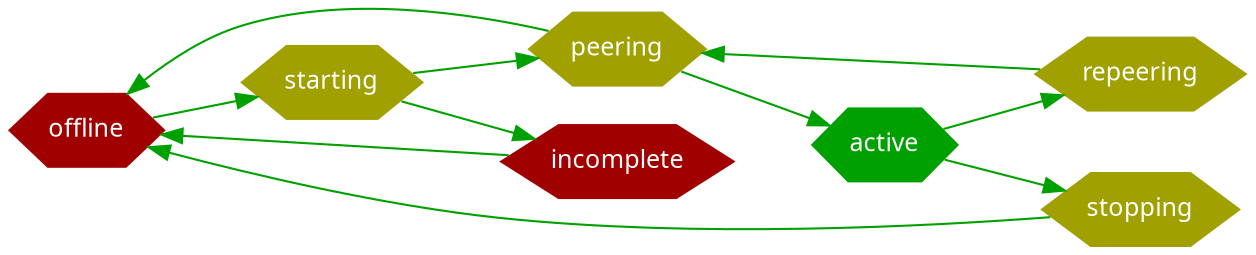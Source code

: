 digraph G {
    rankdir=LR;
    bgcolor=transparent;
    edge [color="#00A000"];
    node [shape=hexagon, fillcolor="#A0A000", fontcolor=white, fontname="sans-serif", fontsize=12, style=filled, penwidth=0];
    offline -> starting -> peering -> offline;
    stopping -> offline;
    starting -> incomplete -> offline;
    active -> repeering -> peering -> active -> stopping;
    offline [fillcolor="#A00000"];
    incomplete [fillcolor="#A00000"];
    active [fillcolor="#00A000"];
}
